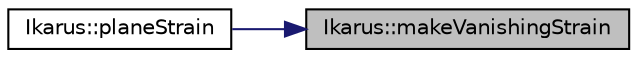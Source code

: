 digraph "Ikarus::makeVanishingStrain"
{
 // LATEX_PDF_SIZE
  edge [fontname="Helvetica",fontsize="10",labelfontname="Helvetica",labelfontsize="10"];
  node [fontname="Helvetica",fontsize="10",shape=record];
  rankdir="RL";
  Node1 [label="Ikarus::makeVanishingStrain",height=0.2,width=0.4,color="black", fillcolor="grey75", style="filled", fontcolor="black",tooltip="Factory function to create a VanishingStrain material with specified strain indices."];
  Node1 -> Node2 [dir="back",color="midnightblue",fontsize="10",style="solid",fontname="Helvetica"];
  Node2 [label="Ikarus::planeStrain",height=0.2,width=0.4,color="black", fillcolor="white", style="filled",URL="$a00384.html#a7eab44c25129e4c2dfdf111fdef25a43",tooltip="Factory function to create a VanishingStrain material for plane strain conditions."];
}
